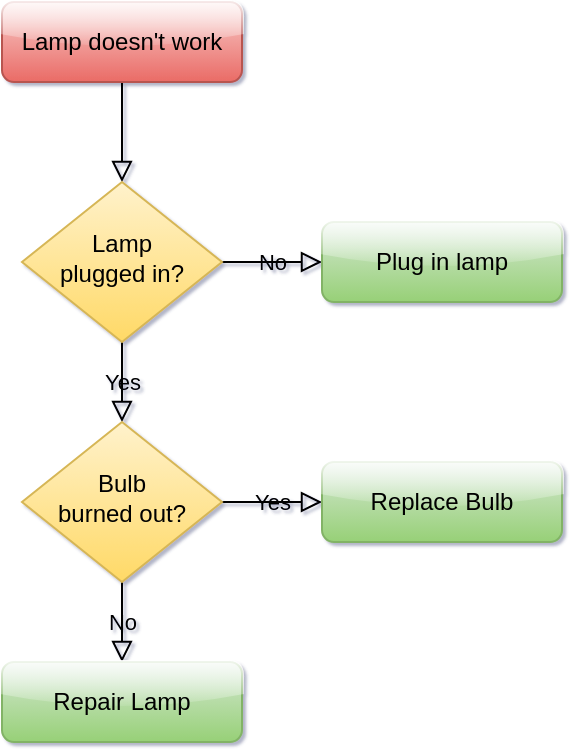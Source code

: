 <mxfile version="15.4.1" type="device"><diagram name="Page-1" id="0"><mxGraphModel dx="1010" dy="599" grid="1" gridSize="10" guides="1" tooltips="1" connect="1" arrows="1" fold="1" page="1" pageScale="1" pageWidth="826" pageHeight="1169" background="#ffffff" math="0" shadow="1"><root><mxCell id="0"/><mxCell id="1" parent="0"/><mxCell id="2" value="" style="rounded=0;html=1;jettySize=auto;orthogonalLoop=1;fontSize=11;endArrow=block;endFill=0;endSize=8;strokeWidth=1;shadow=0;labelBackgroundColor=none;" parent="1" source="3" target="6" edge="1"><mxGeometry x="340" y="120" as="geometry"/></mxCell><object label="Lamp doesn't work" Condition="Lamp does not produce light." id="3"><mxCell style="rounded=1;whiteSpace=wrap;html=1;fontSize=12;plain-red;glass=1;strokeWidth=1;shadow=0;" parent="1" vertex="1"><mxGeometry x="280" y="80" width="120" height="40" as="geometry"/></mxCell></object><mxCell id="4" value="Yes" style="rounded=0;html=1;jettySize=auto;orthogonalLoop=1;fontSize=11;endArrow=block;endFill=0;endSize=8;strokeWidth=1;shadow=0;labelBackgroundColor=none;" parent="1" source="6" target="10" edge="1"><mxGeometry x="340" y="250" as="geometry"><mxPoint as="offset"/></mxGeometry></mxCell><mxCell id="5" value="No" style="edgeStyle=orthogonalEdgeStyle;rounded=0;html=1;jettySize=auto;orthogonalLoop=1;fontSize=11;endArrow=block;endFill=0;endSize=8;strokeWidth=1;shadow=0;labelBackgroundColor=none;" parent="1" source="6" target="7" edge="1"><mxGeometry x="390" y="210" as="geometry"><mxPoint as="offset"/></mxGeometry></mxCell><object label="Lamp&lt;br&gt;plugged in?" Condition="Lamp connected to power outlet?" id="6"><mxCell style="rhombus;whiteSpace=wrap;html=1;shadow=0;fontFamily=Helvetica;fontSize=12;fontColor=#000000;align=center;strokeColor=#D6B656;strokeWidth=1;fillColor=#FFF2CC;gradientColor=#FFD966;spacing=6;spacingTop=-4;" parent="1" vertex="1"><mxGeometry x="290" y="170" width="100" height="80" as="geometry"/></mxCell></object><object label="Plug in lamp" Action="Connect lamp to power outlet." id="7"><mxCell style="rounded=1;whiteSpace=wrap;html=1;fontSize=12;plain-green;glass=1;strokeWidth=1;shadow=0;" parent="1" vertex="1"><mxGeometry x="440" y="190" width="120" height="40" as="geometry"/></mxCell></object><mxCell id="8" value="No" style="rounded=0;html=1;jettySize=auto;orthogonalLoop=1;fontSize=11;endArrow=block;endFill=0;endSize=8;strokeWidth=1;shadow=0;labelBackgroundColor=none;" parent="1" source="10" target="11" edge="1"><mxGeometry x="340" y="370" as="geometry"><mxPoint as="offset"/></mxGeometry></mxCell><mxCell id="9" value="Yes" style="edgeStyle=orthogonalEdgeStyle;rounded=0;html=1;jettySize=auto;orthogonalLoop=1;fontSize=11;endArrow=block;endFill=0;endSize=8;strokeWidth=1;shadow=0;labelBackgroundColor=none;" parent="1" source="10" target="12" edge="1"><mxGeometry x="390" y="330" as="geometry"><mxPoint as="offset"/></mxGeometry></mxCell><object label="Bulb&lt;br&gt;burned out?" Condition="Check if bulb is broken." id="10"><mxCell style="rhombus;whiteSpace=wrap;html=1;shadow=0;fontFamily=Helvetica;fontSize=12;fontColor=#000000;align=center;strokeColor=#D6B656;strokeWidth=1;fillColor=#FFF2CC;gradientColor=#FFD966;spacing=6;spacingTop=-4;" parent="1" vertex="1"><mxGeometry x="290" y="290" width="100" height="80" as="geometry"/></mxCell></object><object label="Repair Lamp" Action="Repair other parts of lamp." id="11"><mxCell style="rounded=1;whiteSpace=wrap;html=1;fontSize=12;plain-green;glass=1;strokeWidth=1;shadow=0;" parent="1" vertex="1"><mxGeometry x="280" y="410" width="120" height="40" as="geometry"/></mxCell></object><object label="Replace Bulb" Action="Get new bulb and replace existing bulb." id="12"><mxCell style="rounded=1;whiteSpace=wrap;html=1;fontSize=12;plain-green;glass=1;strokeWidth=1;shadow=0;" parent="1" vertex="1"><mxGeometry x="440" y="310" width="120" height="40" as="geometry"/></mxCell></object></root></mxGraphModel></diagram></mxfile>